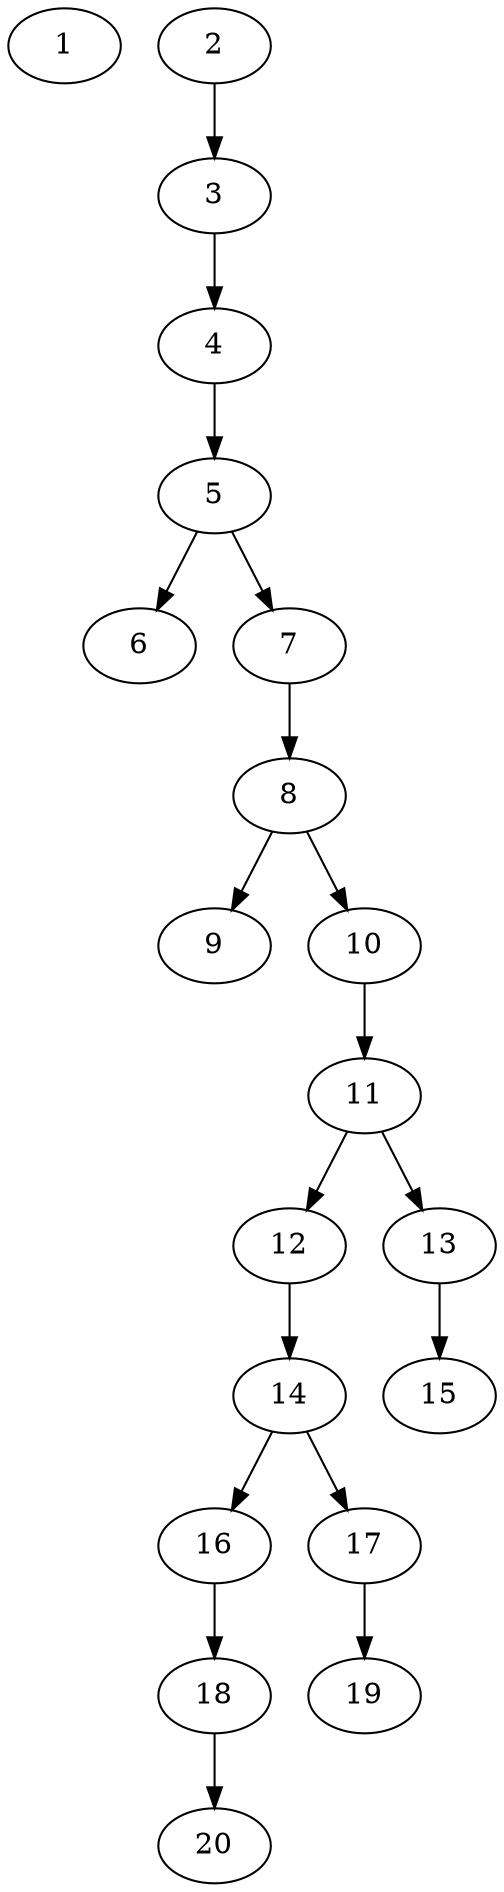 // DAG automatically generated by daggen at Thu Oct  3 13:58:42 2019
// ./daggen --dot -n 20 --ccr 0.3 --fat 0.3 --regular 0.7 --density 0.5 --mindata 5242880 --maxdata 52428800 
digraph G {
  1 [size="98884267", alpha="0.06", expect_size="29665280"] 
  2 [size="37963093", alpha="0.01", expect_size="11388928"] 
  2 -> 3 [size ="11388928"]
  3 [size="76195840", alpha="0.00", expect_size="22858752"] 
  3 -> 4 [size ="22858752"]
  4 [size="73844053", alpha="0.12", expect_size="22153216"] 
  4 -> 5 [size ="22153216"]
  5 [size="54640640", alpha="0.17", expect_size="16392192"] 
  5 -> 6 [size ="16392192"]
  5 -> 7 [size ="16392192"]
  6 [size="113223680", alpha="0.17", expect_size="33967104"] 
  7 [size="69201920", alpha="0.03", expect_size="20760576"] 
  7 -> 8 [size ="20760576"]
  8 [size="72034987", alpha="0.12", expect_size="21610496"] 
  8 -> 9 [size ="21610496"]
  8 -> 10 [size ="21610496"]
  9 [size="70157653", alpha="0.04", expect_size="21047296"] 
  10 [size="26439680", alpha="0.20", expect_size="7931904"] 
  10 -> 11 [size ="7931904"]
  11 [size="118715733", alpha="0.13", expect_size="35614720"] 
  11 -> 12 [size ="35614720"]
  11 -> 13 [size ="35614720"]
  12 [size="162321067", alpha="0.12", expect_size="48696320"] 
  12 -> 14 [size ="48696320"]
  13 [size="170949973", alpha="0.12", expect_size="51284992"] 
  13 -> 15 [size ="51284992"]
  14 [size="172363093", alpha="0.01", expect_size="51708928"] 
  14 -> 16 [size ="51708928"]
  14 -> 17 [size ="51708928"]
  15 [size="108349440", alpha="0.19", expect_size="32504832"] 
  16 [size="82554880", alpha="0.05", expect_size="24766464"] 
  16 -> 18 [size ="24766464"]
  17 [size="55156053", alpha="0.19", expect_size="16546816"] 
  17 -> 19 [size ="16546816"]
  18 [size="76332373", alpha="0.09", expect_size="22899712"] 
  18 -> 20 [size ="22899712"]
  19 [size="170304853", alpha="0.06", expect_size="51091456"] 
  20 [size="42202453", alpha="0.01", expect_size="12660736"] 
}

